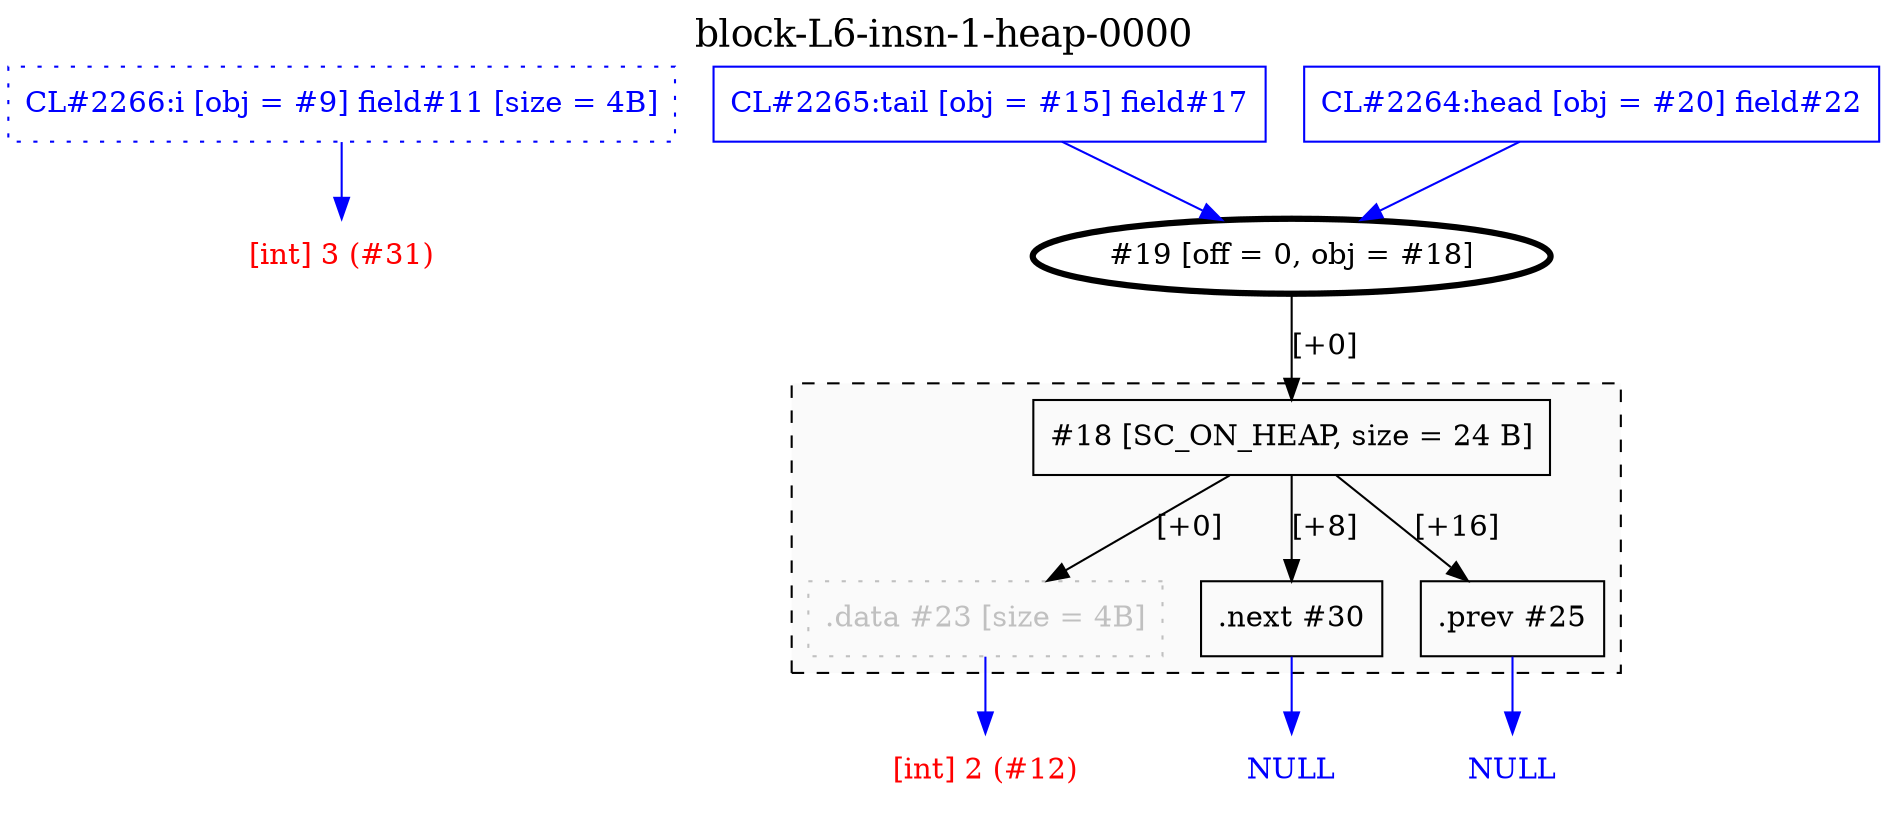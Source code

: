 digraph "block-L6-insn-1-heap-0000" {
	label=<<FONT POINT-SIZE="18">block-L6-insn-1-heap-0000</FONT>>;
	clusterrank=local;
	labelloc=t;
	"9" [shape=box, color=blue, fontcolor=blue, style=dotted, label="CL#2266:i [obj = #9] field#11 [size = 4B]"];
	"15" [shape=box, color=blue, fontcolor=blue, label="CL#2265:tail [obj = #15] field#17"];
subgraph "cluster1" {
	rank=same;
	label="";
	color=black;
	fontcolor=black;
	bgcolor=gray98;
	style=dashed;
	penwidth=1.0;
	"18" [shape=box, color=black, fontcolor=black, label="#18 [SC_ON_HEAP, size = 24 B]"];
	"23" [shape=box, color=gray, fontcolor=gray, style=dotted, label=".data #23 [size = 4B]"];
	"18" -> "23" [color=black, fontcolor=black, label="[+0]"];
	"30" [shape=box, color=black, fontcolor=black, label=".next #30"];
	"18" -> "30" [color=black, fontcolor=black, label="[+8]"];
	"25" [shape=box, color=black, fontcolor=black, label=".prev #25"];
	"18" -> "25" [color=black, fontcolor=black, label="[+16]"];
}
	"20" [shape=box, color=blue, fontcolor=blue, label="CL#2264:head [obj = #20] field#22"];
	"19" [shape=ellipse, penwidth=3, fontcolor=black, label="#19 [off = 0, obj = #18]"];
	"19" -> "18" [color=black, fontcolor=black, label="[+0]"];
	"lonely2" [shape=plaintext, fontcolor=red, label="[int] 3 (#31)"];
	"9" -> "lonely2" [color=blue, fontcolor=blue];
	"15" -> "19" [color=blue, fontcolor=blue];
	"lonely3" [shape=plaintext, fontcolor=red, label="[int] 2 (#12)"];
	"23" -> "lonely3" [color=blue, fontcolor=blue];
	"lonely4" [shape=plaintext, fontcolor=blue, label="NULL"];
	"30" -> "lonely4" [color=blue, fontcolor=blue];
	"lonely5" [shape=plaintext, fontcolor=blue, label="NULL"];
	"25" -> "lonely5" [color=blue, fontcolor=blue];
	"20" -> "19" [color=blue, fontcolor=blue];
}

